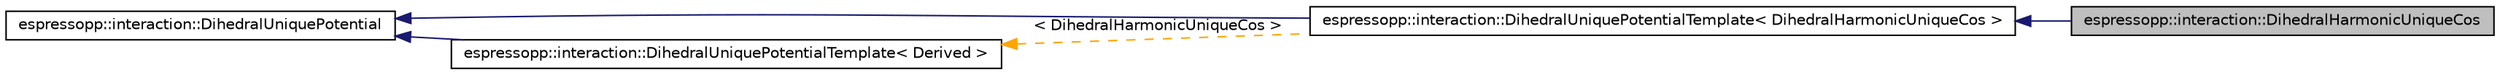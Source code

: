 digraph G
{
  edge [fontname="Helvetica",fontsize="10",labelfontname="Helvetica",labelfontsize="10"];
  node [fontname="Helvetica",fontsize="10",shape=record];
  rankdir="LR";
  Node1 [label="espressopp::interaction::DihedralHarmonicUniqueCos",height=0.2,width=0.4,color="black", fillcolor="grey75", style="filled" fontcolor="black"];
  Node2 -> Node1 [dir="back",color="midnightblue",fontsize="10",style="solid",fontname="Helvetica"];
  Node2 [label="espressopp::interaction::DihedralUniquePotentialTemplate\< DihedralHarmonicUniqueCos \>",height=0.2,width=0.4,color="black", fillcolor="white", style="filled",URL="$classespressopp_1_1interaction_1_1DihedralUniquePotentialTemplate.html"];
  Node3 -> Node2 [dir="back",color="midnightblue",fontsize="10",style="solid",fontname="Helvetica"];
  Node3 [label="espressopp::interaction::DihedralUniquePotential",height=0.2,width=0.4,color="black", fillcolor="white", style="filled",URL="$classespressopp_1_1interaction_1_1DihedralUniquePotential.html"];
  Node4 -> Node2 [dir="back",color="orange",fontsize="10",style="dashed",label=" \< DihedralHarmonicUniqueCos \>" ,fontname="Helvetica"];
  Node4 [label="espressopp::interaction::DihedralUniquePotentialTemplate\< Derived \>",height=0.2,width=0.4,color="black", fillcolor="white", style="filled",URL="$classespressopp_1_1interaction_1_1DihedralUniquePotentialTemplate.html"];
  Node3 -> Node4 [dir="back",color="midnightblue",fontsize="10",style="solid",fontname="Helvetica"];
}
